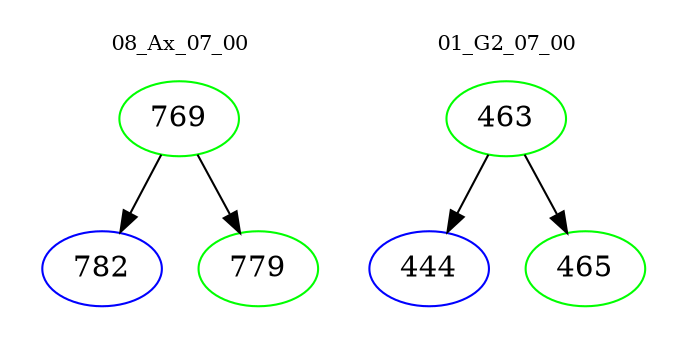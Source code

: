 digraph{
subgraph cluster_0 {
color = white
label = "08_Ax_07_00";
fontsize=10;
T0_769 [label="769", color="green"]
T0_769 -> T0_782 [color="black"]
T0_782 [label="782", color="blue"]
T0_769 -> T0_779 [color="black"]
T0_779 [label="779", color="green"]
}
subgraph cluster_1 {
color = white
label = "01_G2_07_00";
fontsize=10;
T1_463 [label="463", color="green"]
T1_463 -> T1_444 [color="black"]
T1_444 [label="444", color="blue"]
T1_463 -> T1_465 [color="black"]
T1_465 [label="465", color="green"]
}
}
